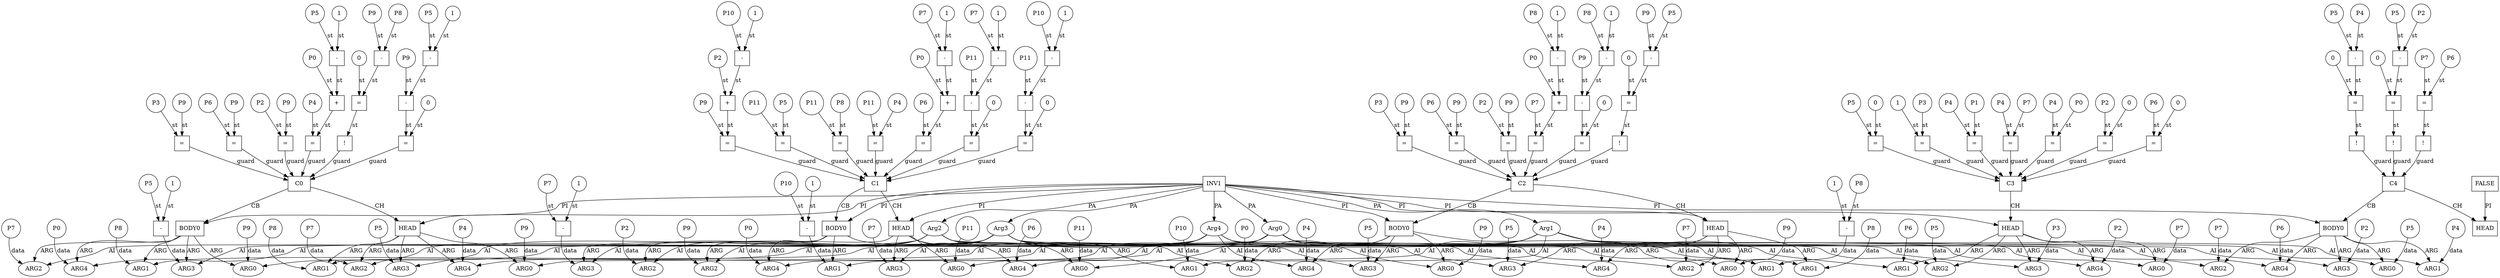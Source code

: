 // Horn Graph
digraph {
	"predicate_0" [label="INV1"  nodeName="predicate_0" class=predicateName GNNNodeID=0 shape="box"]
	"predicateArgument_0" [label="Arg0"  nodeName="predicateArgument_0" class=predicateArgument GNNNodeID=1 shape="ellipse"]
		"predicate_0" -> "predicateArgument_0" [ label="PA"]
	"predicateArgument_1" [label="Arg1"  nodeName="predicateArgument_1" class=predicateArgument GNNNodeID=2 shape="ellipse"]
		"predicate_0" -> "predicateArgument_1" [ label="PA"]
	"predicateArgument_2" [label="Arg2"  nodeName="predicateArgument_2" class=predicateArgument GNNNodeID=3 shape="ellipse"]
		"predicate_0" -> "predicateArgument_2" [ label="PA"]
	"predicateArgument_3" [label="Arg3"  nodeName="predicateArgument_3" class=predicateArgument GNNNodeID=4 shape="ellipse"]
		"predicate_0" -> "predicateArgument_3" [ label="PA"]
	"predicateArgument_4" [label="Arg4"  nodeName="predicateArgument_4" class=predicateArgument GNNNodeID=5 shape="ellipse"]
		"predicate_0" -> "predicateArgument_4" [ label="PA"]
	"predicate_1" [label="FALSE"  nodeName="predicate_1" class=predicateName GNNNodeID=6 shape="box"]
	"clause_0" [label="C0"  nodeName="clause_0" class=clause GNNNodeID=7 shape="box"]
	"=_8" [label="="  nodeName="=_8" class=operator GNNNodeID=8 shape="square"]
		"=_8" -> "clause_0" [ label="guard"]
	"+_9" [label="+"  nodeName="+_9" class=operator GNNNodeID=9 shape="square"]
		"+_9" -> "=_8" [ label="st"]
	"P0_10" [label="P0"  nodeName="P0_10" class=symbolicConstant GNNNodeID=10 shape="circle"]
		"P0_10" -> "+_9" [ label="st"]
	"-_11" [label="-"  nodeName="-_11" class=operator GNNNodeID=11 shape="square"]
		"-_11" -> "+_9" [ label="st"]
	"P5_12" [label="P5"  nodeName="P5_12" class=symbolicConstant GNNNodeID=12 shape="circle"]
		"P5_12" -> "-_11" [ label="st"]
	"1_13" [label="1"  nodeName="1_13" class=constant GNNNodeID=13 shape="circle"]
		"1_13" -> "-_11" [ label="st"]
	"P4_14" [label="P4"  nodeName="P4_14" class=symbolicConstant GNNNodeID=14 shape="circle"]
		"P4_14" -> "=_8" [ label="st"]
	"!_15" [label="!"  nodeName="!_15" class=operator GNNNodeID=15 shape="square"]
		"!_15" -> "clause_0" [ label="guard"]
	">=_16" [label="="  nodeName=">=_16" class=operator GNNNodeID=16 shape="square"]
		">=_16" -> "!_15" [ label="st"]
	"0_17" [label="0"  nodeName="0_17" class=constant GNNNodeID=17 shape="circle"]
		"0_17" -> ">=_16" [ label="st"]
	"-_18" [label="-"  nodeName="-_18" class=operator GNNNodeID=18 shape="square"]
		"-_18" -> ">=_16" [ label="st"]
	"P9_19" [label="P9"  nodeName="P9_19" class=symbolicConstant GNNNodeID=19 shape="circle"]
		"P9_19" -> "-_18" [ label="st"]
	"P8_20" [label="P8"  nodeName="P8_20" class=symbolicConstant GNNNodeID=20 shape="circle"]
		"P8_20" -> "-_18" [ label="st"]
	">=_21" [label="="  nodeName=">=_21" class=operator GNNNodeID=21 shape="square"]
		">=_21" -> "clause_0" [ label="guard"]
	"0_22" [label="0"  nodeName="0_22" class=constant GNNNodeID=22 shape="circle"]
		"0_22" -> ">=_21" [ label="st"]
	"-_23" [label="-"  nodeName="-_23" class=operator GNNNodeID=23 shape="square"]
		"-_23" -> ">=_21" [ label="st"]
	"P9_24" [label="P9"  nodeName="P9_24" class=symbolicConstant GNNNodeID=24 shape="circle"]
		"P9_24" -> "-_23" [ label="st"]
	"-_25" [label="-"  nodeName="-_25" class=operator GNNNodeID=25 shape="square"]
		"-_25" -> "-_23" [ label="st"]
	"P5_26" [label="P5"  nodeName="P5_26" class=symbolicConstant GNNNodeID=26 shape="circle"]
		"P5_26" -> "-_25" [ label="st"]
	"1_27" [label="1"  nodeName="1_27" class=constant GNNNodeID=27 shape="circle"]
		"1_27" -> "-_25" [ label="st"]
	"=_28" [label="="  nodeName="=_28" class=operator GNNNodeID=28 shape="square"]
		"=_28" -> "clause_0" [ label="guard"]
	"P3_29" [label="P3"  nodeName="P3_29" class=symbolicConstant GNNNodeID=29 shape="circle"]
		"P3_29" -> "=_28" [ label="st"]
	"P9_30" [label="P9"  nodeName="P9_30" class=symbolicConstant GNNNodeID=30 shape="circle"]
		"P9_30" -> "=_28" [ label="st"]
	"=_31" [label="="  nodeName="=_31" class=operator GNNNodeID=31 shape="square"]
		"=_31" -> "clause_0" [ label="guard"]
	"P6_32" [label="P6"  nodeName="P6_32" class=symbolicConstant GNNNodeID=32 shape="circle"]
		"P6_32" -> "=_31" [ label="st"]
	"P9_33" [label="P9"  nodeName="P9_33" class=symbolicConstant GNNNodeID=33 shape="circle"]
		"P9_33" -> "=_31" [ label="st"]
	"=_34" [label="="  nodeName="=_34" class=operator GNNNodeID=34 shape="square"]
		"=_34" -> "clause_0" [ label="guard"]
	"P2_35" [label="P2"  nodeName="P2_35" class=symbolicConstant GNNNodeID=35 shape="circle"]
		"P2_35" -> "=_34" [ label="st"]
	"P9_36" [label="P9"  nodeName="P9_36" class=symbolicConstant GNNNodeID=36 shape="circle"]
		"P9_36" -> "=_34" [ label="st"]
	"clauseHead_0" [label="HEAD"  nodeName="clauseHead_0" class=clauseHead GNNNodeID=37 shape="box"]
		"clause_0" -> "clauseHead_0" [ label="CH"]
		"predicate_0" -> "clauseHead_0" [ label="PI"]
	"clauseArgument_0" [label="ARG0"  nodeName="clauseArgument_0" class=clauseArg GNNNodeID=38 shape="ellipse"]
		"clauseHead_0" -> "clauseArgument_0" [ label="ARG"]
		"predicateArgument_0" -> "clauseArgument_0" [ label="AI"]
	"P9_39" [label="P9"  nodeName="P9_39" class=symbolicConstant GNNNodeID=39 shape="circle"]
		"P9_39" -> "clauseArgument_0" [ label="data"]
	"clauseArgument_1" [label="ARG1"  nodeName="clauseArgument_1" class=clauseArg GNNNodeID=40 shape="ellipse"]
		"clauseHead_0" -> "clauseArgument_1" [ label="ARG"]
		"predicateArgument_1" -> "clauseArgument_1" [ label="AI"]
	"P8_41" [label="P8"  nodeName="P8_41" class=symbolicConstant GNNNodeID=41 shape="circle"]
		"P8_41" -> "clauseArgument_1" [ label="data"]
	"clauseArgument_2" [label="ARG2"  nodeName="clauseArgument_2" class=clauseArg GNNNodeID=42 shape="ellipse"]
		"clauseHead_0" -> "clauseArgument_2" [ label="ARG"]
		"predicateArgument_2" -> "clauseArgument_2" [ label="AI"]
	"P7_43" [label="P7"  nodeName="P7_43" class=symbolicConstant GNNNodeID=43 shape="circle"]
		"P7_43" -> "clauseArgument_2" [ label="data"]
	"clauseArgument_3" [label="ARG3"  nodeName="clauseArgument_3" class=clauseArg GNNNodeID=44 shape="ellipse"]
		"clauseHead_0" -> "clauseArgument_3" [ label="ARG"]
		"predicateArgument_3" -> "clauseArgument_3" [ label="AI"]
	"P5_45" [label="P5"  nodeName="P5_45" class=symbolicConstant GNNNodeID=45 shape="circle"]
		"P5_45" -> "clauseArgument_3" [ label="data"]
	"clauseArgument_4" [label="ARG4"  nodeName="clauseArgument_4" class=clauseArg GNNNodeID=46 shape="ellipse"]
		"clauseHead_0" -> "clauseArgument_4" [ label="ARG"]
		"predicateArgument_4" -> "clauseArgument_4" [ label="AI"]
	"P4_47" [label="P4"  nodeName="P4_47" class=symbolicConstant GNNNodeID=47 shape="circle"]
		"P4_47" -> "clauseArgument_4" [ label="data"]
	"clauseBody_0" [label="BODY0"  nodeName="clauseBody_0" class=clauseBody GNNNodeID=48 shape="box"]
		"clause_0" -> "clauseBody_0" [ label="CB"]
		"predicate_0" -> "clauseBody_0" [ label="PI"]
	"clauseArgument_5" [label="ARG0"  nodeName="clauseArgument_5" class=clauseArg GNNNodeID=49 shape="ellipse"]
		"clauseBody_0" -> "clauseArgument_5" [ label="ARG"]
		"predicateArgument_0" -> "clauseArgument_5" [ label="AI"]
	"P9_50" [label="P9"  nodeName="P9_50" class=symbolicConstant GNNNodeID=50 shape="circle"]
		"P9_50" -> "clauseArgument_5" [ label="data"]
	"clauseArgument_6" [label="ARG1"  nodeName="clauseArgument_6" class=clauseArg GNNNodeID=51 shape="ellipse"]
		"clauseBody_0" -> "clauseArgument_6" [ label="ARG"]
		"predicateArgument_1" -> "clauseArgument_6" [ label="AI"]
	"P8_52" [label="P8"  nodeName="P8_52" class=symbolicConstant GNNNodeID=52 shape="circle"]
		"P8_52" -> "clauseArgument_6" [ label="data"]
	"clauseArgument_7" [label="ARG2"  nodeName="clauseArgument_7" class=clauseArg GNNNodeID=53 shape="ellipse"]
		"clauseBody_0" -> "clauseArgument_7" [ label="ARG"]
		"predicateArgument_2" -> "clauseArgument_7" [ label="AI"]
	"P7_54" [label="P7"  nodeName="P7_54" class=symbolicConstant GNNNodeID=54 shape="circle"]
		"P7_54" -> "clauseArgument_7" [ label="data"]
	"clauseArgument_8" [label="ARG3"  nodeName="clauseArgument_8" class=clauseArg GNNNodeID=55 shape="ellipse"]
		"clauseBody_0" -> "clauseArgument_8" [ label="ARG"]
		"predicateArgument_3" -> "clauseArgument_8" [ label="AI"]
	"-_56" [label="-"  nodeName="-_56" class=operator GNNNodeID=56 shape="square"]
		"-_56" -> "clauseArgument_8" [ label="data"]
	"P5_57" [label="P5"  nodeName="P5_57" class=symbolicConstant GNNNodeID=57 shape="circle"]
		"P5_57" -> "-_56" [ label="st"]
	"1_58" [label="1"  nodeName="1_58" class=constant GNNNodeID=58 shape="circle"]
		"1_58" -> "-_56" [ label="st"]
	"clauseArgument_9" [label="ARG4"  nodeName="clauseArgument_9" class=clauseArg GNNNodeID=59 shape="ellipse"]
		"clauseBody_0" -> "clauseArgument_9" [ label="ARG"]
		"predicateArgument_4" -> "clauseArgument_9" [ label="AI"]
	"P0_60" [label="P0"  nodeName="P0_60" class=symbolicConstant GNNNodeID=60 shape="circle"]
		"P0_60" -> "clauseArgument_9" [ label="data"]
	"clause_1" [label="C1"  nodeName="clause_1" class=clause GNNNodeID=61 shape="box"]
	"=_62" [label="="  nodeName="=_62" class=operator GNNNodeID=62 shape="square"]
		"=_62" -> "clause_1" [ label="guard"]
	"+_63" [label="+"  nodeName="+_63" class=operator GNNNodeID=63 shape="square"]
		"+_63" -> "=_62" [ label="st"]
	"P0_64" [label="P0"  nodeName="P0_64" class=symbolicConstant GNNNodeID=64 shape="circle"]
		"P0_64" -> "+_63" [ label="st"]
	"-_65" [label="-"  nodeName="-_65" class=operator GNNNodeID=65 shape="square"]
		"-_65" -> "+_63" [ label="st"]
	"P7_66" [label="P7"  nodeName="P7_66" class=symbolicConstant GNNNodeID=66 shape="circle"]
		"P7_66" -> "-_65" [ label="st"]
	"1_67" [label="1"  nodeName="1_67" class=constant GNNNodeID=67 shape="circle"]
		"1_67" -> "-_65" [ label="st"]
	"P6_68" [label="P6"  nodeName="P6_68" class=symbolicConstant GNNNodeID=68 shape="circle"]
		"P6_68" -> "=_62" [ label="st"]
	">=_69" [label="="  nodeName=">=_69" class=operator GNNNodeID=69 shape="square"]
		">=_69" -> "clause_1" [ label="guard"]
	"0_70" [label="0"  nodeName="0_70" class=constant GNNNodeID=70 shape="circle"]
		"0_70" -> ">=_69" [ label="st"]
	"-_71" [label="-"  nodeName="-_71" class=operator GNNNodeID=71 shape="square"]
		"-_71" -> ">=_69" [ label="st"]
	"P11_72" [label="P11"  nodeName="P11_72" class=symbolicConstant GNNNodeID=72 shape="circle"]
		"P11_72" -> "-_71" [ label="st"]
	"-_73" [label="-"  nodeName="-_73" class=operator GNNNodeID=73 shape="square"]
		"-_73" -> "-_71" [ label="st"]
	"P7_74" [label="P7"  nodeName="P7_74" class=symbolicConstant GNNNodeID=74 shape="circle"]
		"P7_74" -> "-_73" [ label="st"]
	"1_75" [label="1"  nodeName="1_75" class=constant GNNNodeID=75 shape="circle"]
		"1_75" -> "-_73" [ label="st"]
	">=_76" [label="="  nodeName=">=_76" class=operator GNNNodeID=76 shape="square"]
		">=_76" -> "clause_1" [ label="guard"]
	"0_77" [label="0"  nodeName="0_77" class=constant GNNNodeID=77 shape="circle"]
		"0_77" -> ">=_76" [ label="st"]
	"-_78" [label="-"  nodeName="-_78" class=operator GNNNodeID=78 shape="square"]
		"-_78" -> ">=_76" [ label="st"]
	"P11_79" [label="P11"  nodeName="P11_79" class=symbolicConstant GNNNodeID=79 shape="circle"]
		"P11_79" -> "-_78" [ label="st"]
	"-_80" [label="-"  nodeName="-_80" class=operator GNNNodeID=80 shape="square"]
		"-_80" -> "-_78" [ label="st"]
	"P10_81" [label="P10"  nodeName="P10_81" class=symbolicConstant GNNNodeID=81 shape="circle"]
		"P10_81" -> "-_80" [ label="st"]
	"1_82" [label="1"  nodeName="1_82" class=constant GNNNodeID=82 shape="circle"]
		"1_82" -> "-_80" [ label="st"]
	"=_83" [label="="  nodeName="=_83" class=operator GNNNodeID=83 shape="square"]
		"=_83" -> "clause_1" [ label="guard"]
	"+_84" [label="+"  nodeName="+_84" class=operator GNNNodeID=84 shape="square"]
		"+_84" -> "=_83" [ label="st"]
	"P2_85" [label="P2"  nodeName="P2_85" class=symbolicConstant GNNNodeID=85 shape="circle"]
		"P2_85" -> "+_84" [ label="st"]
	"-_86" [label="-"  nodeName="-_86" class=operator GNNNodeID=86 shape="square"]
		"-_86" -> "+_84" [ label="st"]
	"P10_87" [label="P10"  nodeName="P10_87" class=symbolicConstant GNNNodeID=87 shape="circle"]
		"P10_87" -> "-_86" [ label="st"]
	"1_88" [label="1"  nodeName="1_88" class=constant GNNNodeID=88 shape="circle"]
		"1_88" -> "-_86" [ label="st"]
	"P9_89" [label="P9"  nodeName="P9_89" class=symbolicConstant GNNNodeID=89 shape="circle"]
		"P9_89" -> "=_83" [ label="st"]
	"=_90" [label="="  nodeName="=_90" class=operator GNNNodeID=90 shape="square"]
		"=_90" -> "clause_1" [ label="guard"]
	"P5_91" [label="P5"  nodeName="P5_91" class=symbolicConstant GNNNodeID=91 shape="circle"]
		"P5_91" -> "=_90" [ label="st"]
	"P11_92" [label="P11"  nodeName="P11_92" class=symbolicConstant GNNNodeID=92 shape="circle"]
		"P11_92" -> "=_90" [ label="st"]
	"=_93" [label="="  nodeName="=_93" class=operator GNNNodeID=93 shape="square"]
		"=_93" -> "clause_1" [ label="guard"]
	"P8_94" [label="P8"  nodeName="P8_94" class=symbolicConstant GNNNodeID=94 shape="circle"]
		"P8_94" -> "=_93" [ label="st"]
	"P11_95" [label="P11"  nodeName="P11_95" class=symbolicConstant GNNNodeID=95 shape="circle"]
		"P11_95" -> "=_93" [ label="st"]
	"=_96" [label="="  nodeName="=_96" class=operator GNNNodeID=96 shape="square"]
		"=_96" -> "clause_1" [ label="guard"]
	"P4_97" [label="P4"  nodeName="P4_97" class=symbolicConstant GNNNodeID=97 shape="circle"]
		"P4_97" -> "=_96" [ label="st"]
	"P11_98" [label="P11"  nodeName="P11_98" class=symbolicConstant GNNNodeID=98 shape="circle"]
		"P11_98" -> "=_96" [ label="st"]
	"clauseHead_1" [label="HEAD"  nodeName="clauseHead_1" class=clauseHead GNNNodeID=99 shape="box"]
		"clause_1" -> "clauseHead_1" [ label="CH"]
		"predicate_0" -> "clauseHead_1" [ label="PI"]
	"clauseArgument_10" [label="ARG0"  nodeName="clauseArgument_10" class=clauseArg GNNNodeID=100 shape="ellipse"]
		"clauseHead_1" -> "clauseArgument_10" [ label="ARG"]
		"predicateArgument_0" -> "clauseArgument_10" [ label="AI"]
	"P11_101" [label="P11"  nodeName="P11_101" class=symbolicConstant GNNNodeID=101 shape="circle"]
		"P11_101" -> "clauseArgument_10" [ label="data"]
	"clauseArgument_11" [label="ARG1"  nodeName="clauseArgument_11" class=clauseArg GNNNodeID=102 shape="ellipse"]
		"clauseHead_1" -> "clauseArgument_11" [ label="ARG"]
		"predicateArgument_1" -> "clauseArgument_11" [ label="AI"]
	"P10_103" [label="P10"  nodeName="P10_103" class=symbolicConstant GNNNodeID=103 shape="circle"]
		"P10_103" -> "clauseArgument_11" [ label="data"]
	"clauseArgument_12" [label="ARG2"  nodeName="clauseArgument_12" class=clauseArg GNNNodeID=104 shape="ellipse"]
		"clauseHead_1" -> "clauseArgument_12" [ label="ARG"]
		"predicateArgument_2" -> "clauseArgument_12" [ label="AI"]
	"P9_105" [label="P9"  nodeName="P9_105" class=symbolicConstant GNNNodeID=105 shape="circle"]
		"P9_105" -> "clauseArgument_12" [ label="data"]
	"clauseArgument_13" [label="ARG3"  nodeName="clauseArgument_13" class=clauseArg GNNNodeID=106 shape="ellipse"]
		"clauseHead_1" -> "clauseArgument_13" [ label="ARG"]
		"predicateArgument_3" -> "clauseArgument_13" [ label="AI"]
	"P7_107" [label="P7"  nodeName="P7_107" class=symbolicConstant GNNNodeID=107 shape="circle"]
		"P7_107" -> "clauseArgument_13" [ label="data"]
	"clauseArgument_14" [label="ARG4"  nodeName="clauseArgument_14" class=clauseArg GNNNodeID=108 shape="ellipse"]
		"clauseHead_1" -> "clauseArgument_14" [ label="ARG"]
		"predicateArgument_4" -> "clauseArgument_14" [ label="AI"]
	"P6_109" [label="P6"  nodeName="P6_109" class=symbolicConstant GNNNodeID=109 shape="circle"]
		"P6_109" -> "clauseArgument_14" [ label="data"]
	"clauseBody_1" [label="BODY0"  nodeName="clauseBody_1" class=clauseBody GNNNodeID=110 shape="box"]
		"clause_1" -> "clauseBody_1" [ label="CB"]
		"predicate_0" -> "clauseBody_1" [ label="PI"]
	"clauseArgument_15" [label="ARG0"  nodeName="clauseArgument_15" class=clauseArg GNNNodeID=111 shape="ellipse"]
		"clauseBody_1" -> "clauseArgument_15" [ label="ARG"]
		"predicateArgument_0" -> "clauseArgument_15" [ label="AI"]
	"P11_112" [label="P11"  nodeName="P11_112" class=symbolicConstant GNNNodeID=112 shape="circle"]
		"P11_112" -> "clauseArgument_15" [ label="data"]
	"clauseArgument_16" [label="ARG1"  nodeName="clauseArgument_16" class=clauseArg GNNNodeID=113 shape="ellipse"]
		"clauseBody_1" -> "clauseArgument_16" [ label="ARG"]
		"predicateArgument_1" -> "clauseArgument_16" [ label="AI"]
	"-_114" [label="-"  nodeName="-_114" class=operator GNNNodeID=114 shape="square"]
		"-_114" -> "clauseArgument_16" [ label="data"]
	"P10_115" [label="P10"  nodeName="P10_115" class=symbolicConstant GNNNodeID=115 shape="circle"]
		"P10_115" -> "-_114" [ label="st"]
	"1_116" [label="1"  nodeName="1_116" class=constant GNNNodeID=116 shape="circle"]
		"1_116" -> "-_114" [ label="st"]
	"clauseArgument_17" [label="ARG2"  nodeName="clauseArgument_17" class=clauseArg GNNNodeID=117 shape="ellipse"]
		"clauseBody_1" -> "clauseArgument_17" [ label="ARG"]
		"predicateArgument_2" -> "clauseArgument_17" [ label="AI"]
	"P2_118" [label="P2"  nodeName="P2_118" class=symbolicConstant GNNNodeID=118 shape="circle"]
		"P2_118" -> "clauseArgument_17" [ label="data"]
	"clauseArgument_18" [label="ARG3"  nodeName="clauseArgument_18" class=clauseArg GNNNodeID=119 shape="ellipse"]
		"clauseBody_1" -> "clauseArgument_18" [ label="ARG"]
		"predicateArgument_3" -> "clauseArgument_18" [ label="AI"]
	"-_120" [label="-"  nodeName="-_120" class=operator GNNNodeID=120 shape="square"]
		"-_120" -> "clauseArgument_18" [ label="data"]
	"P7_121" [label="P7"  nodeName="P7_121" class=symbolicConstant GNNNodeID=121 shape="circle"]
		"P7_121" -> "-_120" [ label="st"]
	"1_122" [label="1"  nodeName="1_122" class=constant GNNNodeID=122 shape="circle"]
		"1_122" -> "-_120" [ label="st"]
	"clauseArgument_19" [label="ARG4"  nodeName="clauseArgument_19" class=clauseArg GNNNodeID=123 shape="ellipse"]
		"clauseBody_1" -> "clauseArgument_19" [ label="ARG"]
		"predicateArgument_4" -> "clauseArgument_19" [ label="AI"]
	"P0_124" [label="P0"  nodeName="P0_124" class=symbolicConstant GNNNodeID=124 shape="circle"]
		"P0_124" -> "clauseArgument_19" [ label="data"]
	"clause_2" [label="C2"  nodeName="clause_2" class=clause GNNNodeID=125 shape="box"]
	"=_126" [label="="  nodeName="=_126" class=operator GNNNodeID=126 shape="square"]
		"=_126" -> "clause_2" [ label="guard"]
	"+_127" [label="+"  nodeName="+_127" class=operator GNNNodeID=127 shape="square"]
		"+_127" -> "=_126" [ label="st"]
	"P0_128" [label="P0"  nodeName="P0_128" class=symbolicConstant GNNNodeID=128 shape="circle"]
		"P0_128" -> "+_127" [ label="st"]
	"-_129" [label="-"  nodeName="-_129" class=operator GNNNodeID=129 shape="square"]
		"-_129" -> "+_127" [ label="st"]
	"P8_130" [label="P8"  nodeName="P8_130" class=symbolicConstant GNNNodeID=130 shape="circle"]
		"P8_130" -> "-_129" [ label="st"]
	"1_131" [label="1"  nodeName="1_131" class=constant GNNNodeID=131 shape="circle"]
		"1_131" -> "-_129" [ label="st"]
	"P7_132" [label="P7"  nodeName="P7_132" class=symbolicConstant GNNNodeID=132 shape="circle"]
		"P7_132" -> "=_126" [ label="st"]
	">=_133" [label="="  nodeName=">=_133" class=operator GNNNodeID=133 shape="square"]
		">=_133" -> "clause_2" [ label="guard"]
	"0_134" [label="0"  nodeName="0_134" class=constant GNNNodeID=134 shape="circle"]
		"0_134" -> ">=_133" [ label="st"]
	"-_135" [label="-"  nodeName="-_135" class=operator GNNNodeID=135 shape="square"]
		"-_135" -> ">=_133" [ label="st"]
	"P9_136" [label="P9"  nodeName="P9_136" class=symbolicConstant GNNNodeID=136 shape="circle"]
		"P9_136" -> "-_135" [ label="st"]
	"-_137" [label="-"  nodeName="-_137" class=operator GNNNodeID=137 shape="square"]
		"-_137" -> "-_135" [ label="st"]
	"P8_138" [label="P8"  nodeName="P8_138" class=symbolicConstant GNNNodeID=138 shape="circle"]
		"P8_138" -> "-_137" [ label="st"]
	"1_139" [label="1"  nodeName="1_139" class=constant GNNNodeID=139 shape="circle"]
		"1_139" -> "-_137" [ label="st"]
	"!_140" [label="!"  nodeName="!_140" class=operator GNNNodeID=140 shape="square"]
		"!_140" -> "clause_2" [ label="guard"]
	">=_141" [label="="  nodeName=">=_141" class=operator GNNNodeID=141 shape="square"]
		">=_141" -> "!_140" [ label="st"]
	"0_142" [label="0"  nodeName="0_142" class=constant GNNNodeID=142 shape="circle"]
		"0_142" -> ">=_141" [ label="st"]
	"-_143" [label="-"  nodeName="-_143" class=operator GNNNodeID=143 shape="square"]
		"-_143" -> ">=_141" [ label="st"]
	"P9_144" [label="P9"  nodeName="P9_144" class=symbolicConstant GNNNodeID=144 shape="circle"]
		"P9_144" -> "-_143" [ label="st"]
	"P5_145" [label="P5"  nodeName="P5_145" class=symbolicConstant GNNNodeID=145 shape="circle"]
		"P5_145" -> "-_143" [ label="st"]
	"=_146" [label="="  nodeName="=_146" class=operator GNNNodeID=146 shape="square"]
		"=_146" -> "clause_2" [ label="guard"]
	"P3_147" [label="P3"  nodeName="P3_147" class=symbolicConstant GNNNodeID=147 shape="circle"]
		"P3_147" -> "=_146" [ label="st"]
	"P9_148" [label="P9"  nodeName="P9_148" class=symbolicConstant GNNNodeID=148 shape="circle"]
		"P9_148" -> "=_146" [ label="st"]
	"=_149" [label="="  nodeName="=_149" class=operator GNNNodeID=149 shape="square"]
		"=_149" -> "clause_2" [ label="guard"]
	"P6_150" [label="P6"  nodeName="P6_150" class=symbolicConstant GNNNodeID=150 shape="circle"]
		"P6_150" -> "=_149" [ label="st"]
	"P9_151" [label="P9"  nodeName="P9_151" class=symbolicConstant GNNNodeID=151 shape="circle"]
		"P9_151" -> "=_149" [ label="st"]
	"=_152" [label="="  nodeName="=_152" class=operator GNNNodeID=152 shape="square"]
		"=_152" -> "clause_2" [ label="guard"]
	"P2_153" [label="P2"  nodeName="P2_153" class=symbolicConstant GNNNodeID=153 shape="circle"]
		"P2_153" -> "=_152" [ label="st"]
	"P9_154" [label="P9"  nodeName="P9_154" class=symbolicConstant GNNNodeID=154 shape="circle"]
		"P9_154" -> "=_152" [ label="st"]
	"clauseHead_2" [label="HEAD"  nodeName="clauseHead_2" class=clauseHead GNNNodeID=155 shape="box"]
		"clause_2" -> "clauseHead_2" [ label="CH"]
		"predicate_0" -> "clauseHead_2" [ label="PI"]
	"clauseArgument_20" [label="ARG0"  nodeName="clauseArgument_20" class=clauseArg GNNNodeID=156 shape="ellipse"]
		"clauseHead_2" -> "clauseArgument_20" [ label="ARG"]
		"predicateArgument_0" -> "clauseArgument_20" [ label="AI"]
	"P9_157" [label="P9"  nodeName="P9_157" class=symbolicConstant GNNNodeID=157 shape="circle"]
		"P9_157" -> "clauseArgument_20" [ label="data"]
	"clauseArgument_21" [label="ARG1"  nodeName="clauseArgument_21" class=clauseArg GNNNodeID=158 shape="ellipse"]
		"clauseHead_2" -> "clauseArgument_21" [ label="ARG"]
		"predicateArgument_1" -> "clauseArgument_21" [ label="AI"]
	"P8_159" [label="P8"  nodeName="P8_159" class=symbolicConstant GNNNodeID=159 shape="circle"]
		"P8_159" -> "clauseArgument_21" [ label="data"]
	"clauseArgument_22" [label="ARG2"  nodeName="clauseArgument_22" class=clauseArg GNNNodeID=160 shape="ellipse"]
		"clauseHead_2" -> "clauseArgument_22" [ label="ARG"]
		"predicateArgument_2" -> "clauseArgument_22" [ label="AI"]
	"P7_161" [label="P7"  nodeName="P7_161" class=symbolicConstant GNNNodeID=161 shape="circle"]
		"P7_161" -> "clauseArgument_22" [ label="data"]
	"clauseArgument_23" [label="ARG3"  nodeName="clauseArgument_23" class=clauseArg GNNNodeID=162 shape="ellipse"]
		"clauseHead_2" -> "clauseArgument_23" [ label="ARG"]
		"predicateArgument_3" -> "clauseArgument_23" [ label="AI"]
	"P5_163" [label="P5"  nodeName="P5_163" class=symbolicConstant GNNNodeID=163 shape="circle"]
		"P5_163" -> "clauseArgument_23" [ label="data"]
	"clauseArgument_24" [label="ARG4"  nodeName="clauseArgument_24" class=clauseArg GNNNodeID=164 shape="ellipse"]
		"clauseHead_2" -> "clauseArgument_24" [ label="ARG"]
		"predicateArgument_4" -> "clauseArgument_24" [ label="AI"]
	"P4_165" [label="P4"  nodeName="P4_165" class=symbolicConstant GNNNodeID=165 shape="circle"]
		"P4_165" -> "clauseArgument_24" [ label="data"]
	"clauseBody_2" [label="BODY0"  nodeName="clauseBody_2" class=clauseBody GNNNodeID=166 shape="box"]
		"clause_2" -> "clauseBody_2" [ label="CB"]
		"predicate_0" -> "clauseBody_2" [ label="PI"]
	"clauseArgument_25" [label="ARG0"  nodeName="clauseArgument_25" class=clauseArg GNNNodeID=167 shape="ellipse"]
		"clauseBody_2" -> "clauseArgument_25" [ label="ARG"]
		"predicateArgument_0" -> "clauseArgument_25" [ label="AI"]
	"P9_168" [label="P9"  nodeName="P9_168" class=symbolicConstant GNNNodeID=168 shape="circle"]
		"P9_168" -> "clauseArgument_25" [ label="data"]
	"clauseArgument_26" [label="ARG1"  nodeName="clauseArgument_26" class=clauseArg GNNNodeID=169 shape="ellipse"]
		"clauseBody_2" -> "clauseArgument_26" [ label="ARG"]
		"predicateArgument_1" -> "clauseArgument_26" [ label="AI"]
	"-_170" [label="-"  nodeName="-_170" class=operator GNNNodeID=170 shape="square"]
		"-_170" -> "clauseArgument_26" [ label="data"]
	"P8_171" [label="P8"  nodeName="P8_171" class=symbolicConstant GNNNodeID=171 shape="circle"]
		"P8_171" -> "-_170" [ label="st"]
	"1_172" [label="1"  nodeName="1_172" class=constant GNNNodeID=172 shape="circle"]
		"1_172" -> "-_170" [ label="st"]
	"clauseArgument_27" [label="ARG2"  nodeName="clauseArgument_27" class=clauseArg GNNNodeID=173 shape="ellipse"]
		"clauseBody_2" -> "clauseArgument_27" [ label="ARG"]
		"predicateArgument_2" -> "clauseArgument_27" [ label="AI"]
	"P0_174" [label="P0"  nodeName="P0_174" class=symbolicConstant GNNNodeID=174 shape="circle"]
		"P0_174" -> "clauseArgument_27" [ label="data"]
	"clauseArgument_28" [label="ARG3"  nodeName="clauseArgument_28" class=clauseArg GNNNodeID=175 shape="ellipse"]
		"clauseBody_2" -> "clauseArgument_28" [ label="ARG"]
		"predicateArgument_3" -> "clauseArgument_28" [ label="AI"]
	"P5_176" [label="P5"  nodeName="P5_176" class=symbolicConstant GNNNodeID=176 shape="circle"]
		"P5_176" -> "clauseArgument_28" [ label="data"]
	"clauseArgument_29" [label="ARG4"  nodeName="clauseArgument_29" class=clauseArg GNNNodeID=177 shape="ellipse"]
		"clauseBody_2" -> "clauseArgument_29" [ label="ARG"]
		"predicateArgument_4" -> "clauseArgument_29" [ label="AI"]
	"P4_178" [label="P4"  nodeName="P4_178" class=symbolicConstant GNNNodeID=178 shape="circle"]
		"P4_178" -> "clauseArgument_29" [ label="data"]
	"clause_3" [label="C3"  nodeName="clause_3" class=clause GNNNodeID=179 shape="box"]
	"=_180" [label="="  nodeName="=_180" class=operator GNNNodeID=180 shape="square"]
		"=_180" -> "clause_3" [ label="guard"]
	"P0_181" [label="P0"  nodeName="P0_181" class=symbolicConstant GNNNodeID=181 shape="circle"]
		"P0_181" -> "=_180" [ label="st"]
	"P4_182" [label="P4"  nodeName="P4_182" class=symbolicConstant GNNNodeID=182 shape="circle"]
		"P4_182" -> "=_180" [ label="st"]
	"=_183" [label="="  nodeName="=_183" class=operator GNNNodeID=183 shape="square"]
		"=_183" -> "clause_3" [ label="guard"]
	"0_184" [label="0"  nodeName="0_184" class=constant GNNNodeID=184 shape="circle"]
		"0_184" -> "=_183" [ label="st"]
	"P2_185" [label="P2"  nodeName="P2_185" class=symbolicConstant GNNNodeID=185 shape="circle"]
		"P2_185" -> "=_183" [ label="st"]
	"=_186" [label="="  nodeName="=_186" class=operator GNNNodeID=186 shape="square"]
		"=_186" -> "clause_3" [ label="guard"]
	"0_187" [label="0"  nodeName="0_187" class=constant GNNNodeID=187 shape="circle"]
		"0_187" -> "=_186" [ label="st"]
	"P6_188" [label="P6"  nodeName="P6_188" class=symbolicConstant GNNNodeID=188 shape="circle"]
		"P6_188" -> "=_186" [ label="st"]
	"=_189" [label="="  nodeName="=_189" class=operator GNNNodeID=189 shape="square"]
		"=_189" -> "clause_3" [ label="guard"]
	"0_190" [label="0"  nodeName="0_190" class=constant GNNNodeID=190 shape="circle"]
		"0_190" -> "=_189" [ label="st"]
	"P5_191" [label="P5"  nodeName="P5_191" class=symbolicConstant GNNNodeID=191 shape="circle"]
		"P5_191" -> "=_189" [ label="st"]
	"=_192" [label="="  nodeName="=_192" class=operator GNNNodeID=192 shape="square"]
		"=_192" -> "clause_3" [ label="guard"]
	"P3_193" [label="P3"  nodeName="P3_193" class=symbolicConstant GNNNodeID=193 shape="circle"]
		"P3_193" -> "=_192" [ label="st"]
	"1_194" [label="1"  nodeName="1_194" class=constant GNNNodeID=194 shape="circle"]
		"1_194" -> "=_192" [ label="st"]
	"=_195" [label="="  nodeName="=_195" class=operator GNNNodeID=195 shape="square"]
		"=_195" -> "clause_3" [ label="guard"]
	"P1_196" [label="P1"  nodeName="P1_196" class=symbolicConstant GNNNodeID=196 shape="circle"]
		"P1_196" -> "=_195" [ label="st"]
	"P4_197" [label="P4"  nodeName="P4_197" class=symbolicConstant GNNNodeID=197 shape="circle"]
		"P4_197" -> "=_195" [ label="st"]
	"=_198" [label="="  nodeName="=_198" class=operator GNNNodeID=198 shape="square"]
		"=_198" -> "clause_3" [ label="guard"]
	"P7_199" [label="P7"  nodeName="P7_199" class=symbolicConstant GNNNodeID=199 shape="circle"]
		"P7_199" -> "=_198" [ label="st"]
	"P4_200" [label="P4"  nodeName="P4_200" class=symbolicConstant GNNNodeID=200 shape="circle"]
		"P4_200" -> "=_198" [ label="st"]
	"clauseHead_3" [label="HEAD"  nodeName="clauseHead_3" class=clauseHead GNNNodeID=201 shape="box"]
		"clause_3" -> "clauseHead_3" [ label="CH"]
		"predicate_0" -> "clauseHead_3" [ label="PI"]
	"clauseArgument_30" [label="ARG0"  nodeName="clauseArgument_30" class=clauseArg GNNNodeID=202 shape="ellipse"]
		"clauseHead_3" -> "clauseArgument_30" [ label="ARG"]
		"predicateArgument_0" -> "clauseArgument_30" [ label="AI"]
	"P7_203" [label="P7"  nodeName="P7_203" class=symbolicConstant GNNNodeID=203 shape="circle"]
		"P7_203" -> "clauseArgument_30" [ label="data"]
	"clauseArgument_31" [label="ARG1"  nodeName="clauseArgument_31" class=clauseArg GNNNodeID=204 shape="ellipse"]
		"clauseHead_3" -> "clauseArgument_31" [ label="ARG"]
		"predicateArgument_1" -> "clauseArgument_31" [ label="AI"]
	"P6_205" [label="P6"  nodeName="P6_205" class=symbolicConstant GNNNodeID=205 shape="circle"]
		"P6_205" -> "clauseArgument_31" [ label="data"]
	"clauseArgument_32" [label="ARG2"  nodeName="clauseArgument_32" class=clauseArg GNNNodeID=206 shape="ellipse"]
		"clauseHead_3" -> "clauseArgument_32" [ label="ARG"]
		"predicateArgument_2" -> "clauseArgument_32" [ label="AI"]
	"P5_207" [label="P5"  nodeName="P5_207" class=symbolicConstant GNNNodeID=207 shape="circle"]
		"P5_207" -> "clauseArgument_32" [ label="data"]
	"clauseArgument_33" [label="ARG3"  nodeName="clauseArgument_33" class=clauseArg GNNNodeID=208 shape="ellipse"]
		"clauseHead_3" -> "clauseArgument_33" [ label="ARG"]
		"predicateArgument_3" -> "clauseArgument_33" [ label="AI"]
	"P3_209" [label="P3"  nodeName="P3_209" class=symbolicConstant GNNNodeID=209 shape="circle"]
		"P3_209" -> "clauseArgument_33" [ label="data"]
	"clauseArgument_34" [label="ARG4"  nodeName="clauseArgument_34" class=clauseArg GNNNodeID=210 shape="ellipse"]
		"clauseHead_3" -> "clauseArgument_34" [ label="ARG"]
		"predicateArgument_4" -> "clauseArgument_34" [ label="AI"]
	"P2_211" [label="P2"  nodeName="P2_211" class=symbolicConstant GNNNodeID=211 shape="circle"]
		"P2_211" -> "clauseArgument_34" [ label="data"]
	"clause_4" [label="C4"  nodeName="clause_4" class=clause GNNNodeID=212 shape="box"]
	"!_213" [label="!"  nodeName="!_213" class=operator GNNNodeID=213 shape="square"]
		"!_213" -> "clause_4" [ label="guard"]
	">=_214" [label="="  nodeName=">=_214" class=operator GNNNodeID=214 shape="square"]
		">=_214" -> "!_213" [ label="st"]
	"0_215" [label="0"  nodeName="0_215" class=constant GNNNodeID=215 shape="circle"]
		"0_215" -> ">=_214" [ label="st"]
	"-_216" [label="-"  nodeName="-_216" class=operator GNNNodeID=216 shape="square"]
		"-_216" -> ">=_214" [ label="st"]
	"P5_217" [label="P5"  nodeName="P5_217" class=symbolicConstant GNNNodeID=217 shape="circle"]
		"P5_217" -> "-_216" [ label="st"]
	"P4_218" [label="P4"  nodeName="P4_218" class=symbolicConstant GNNNodeID=218 shape="circle"]
		"P4_218" -> "-_216" [ label="st"]
	"!_219" [label="!"  nodeName="!_219" class=operator GNNNodeID=219 shape="square"]
		"!_219" -> "clause_4" [ label="guard"]
	">=_220" [label="="  nodeName=">=_220" class=operator GNNNodeID=220 shape="square"]
		">=_220" -> "!_219" [ label="st"]
	"0_221" [label="0"  nodeName="0_221" class=constant GNNNodeID=221 shape="circle"]
		"0_221" -> ">=_220" [ label="st"]
	"-_222" [label="-"  nodeName="-_222" class=operator GNNNodeID=222 shape="square"]
		"-_222" -> ">=_220" [ label="st"]
	"P5_223" [label="P5"  nodeName="P5_223" class=symbolicConstant GNNNodeID=223 shape="circle"]
		"P5_223" -> "-_222" [ label="st"]
	"P2_224" [label="P2"  nodeName="P2_224" class=symbolicConstant GNNNodeID=224 shape="circle"]
		"P2_224" -> "-_222" [ label="st"]
	"!_225" [label="!"  nodeName="!_225" class=operator GNNNodeID=225 shape="square"]
		"!_225" -> "clause_4" [ label="guard"]
	"=_226" [label="="  nodeName="=_226" class=operator GNNNodeID=226 shape="square"]
		"=_226" -> "!_225" [ label="st"]
	"P7_227" [label="P7"  nodeName="P7_227" class=symbolicConstant GNNNodeID=227 shape="circle"]
		"P7_227" -> "=_226" [ label="st"]
	"P6_228" [label="P6"  nodeName="P6_228" class=symbolicConstant GNNNodeID=228 shape="circle"]
		"P6_228" -> "=_226" [ label="st"]
	"clauseHead_4" [label="HEAD"  nodeName="clauseHead_4" class=clauseHead GNNNodeID=229 shape="box"]
		"clause_4" -> "clauseHead_4" [ label="CH"]
		"predicate_1" -> "clauseHead_4" [ label="PI"]
	"clauseBody_3" [label="BODY0"  nodeName="clauseBody_3" class=clauseBody GNNNodeID=230 shape="box"]
		"clause_4" -> "clauseBody_3" [ label="CB"]
		"predicate_0" -> "clauseBody_3" [ label="PI"]
	"clauseArgument_35" [label="ARG0"  nodeName="clauseArgument_35" class=clauseArg GNNNodeID=231 shape="ellipse"]
		"clauseBody_3" -> "clauseArgument_35" [ label="ARG"]
		"predicateArgument_0" -> "clauseArgument_35" [ label="AI"]
	"P5_232" [label="P5"  nodeName="P5_232" class=symbolicConstant GNNNodeID=232 shape="circle"]
		"P5_232" -> "clauseArgument_35" [ label="data"]
	"clauseArgument_36" [label="ARG1"  nodeName="clauseArgument_36" class=clauseArg GNNNodeID=233 shape="ellipse"]
		"clauseBody_3" -> "clauseArgument_36" [ label="ARG"]
		"predicateArgument_1" -> "clauseArgument_36" [ label="AI"]
	"P4_234" [label="P4"  nodeName="P4_234" class=symbolicConstant GNNNodeID=234 shape="circle"]
		"P4_234" -> "clauseArgument_36" [ label="data"]
	"clauseArgument_37" [label="ARG2"  nodeName="clauseArgument_37" class=clauseArg GNNNodeID=235 shape="ellipse"]
		"clauseBody_3" -> "clauseArgument_37" [ label="ARG"]
		"predicateArgument_2" -> "clauseArgument_37" [ label="AI"]
	"P7_236" [label="P7"  nodeName="P7_236" class=symbolicConstant GNNNodeID=236 shape="circle"]
		"P7_236" -> "clauseArgument_37" [ label="data"]
	"clauseArgument_38" [label="ARG3"  nodeName="clauseArgument_38" class=clauseArg GNNNodeID=237 shape="ellipse"]
		"clauseBody_3" -> "clauseArgument_38" [ label="ARG"]
		"predicateArgument_3" -> "clauseArgument_38" [ label="AI"]
	"P2_238" [label="P2"  nodeName="P2_238" class=symbolicConstant GNNNodeID=238 shape="circle"]
		"P2_238" -> "clauseArgument_38" [ label="data"]
	"clauseArgument_39" [label="ARG4"  nodeName="clauseArgument_39" class=clauseArg GNNNodeID=239 shape="ellipse"]
		"clauseBody_3" -> "clauseArgument_39" [ label="ARG"]
		"predicateArgument_4" -> "clauseArgument_39" [ label="AI"]
	"P6_240" [label="P6"  nodeName="P6_240" class=symbolicConstant GNNNodeID=240 shape="circle"]
		"P6_240" -> "clauseArgument_39" [ label="data"]
}
